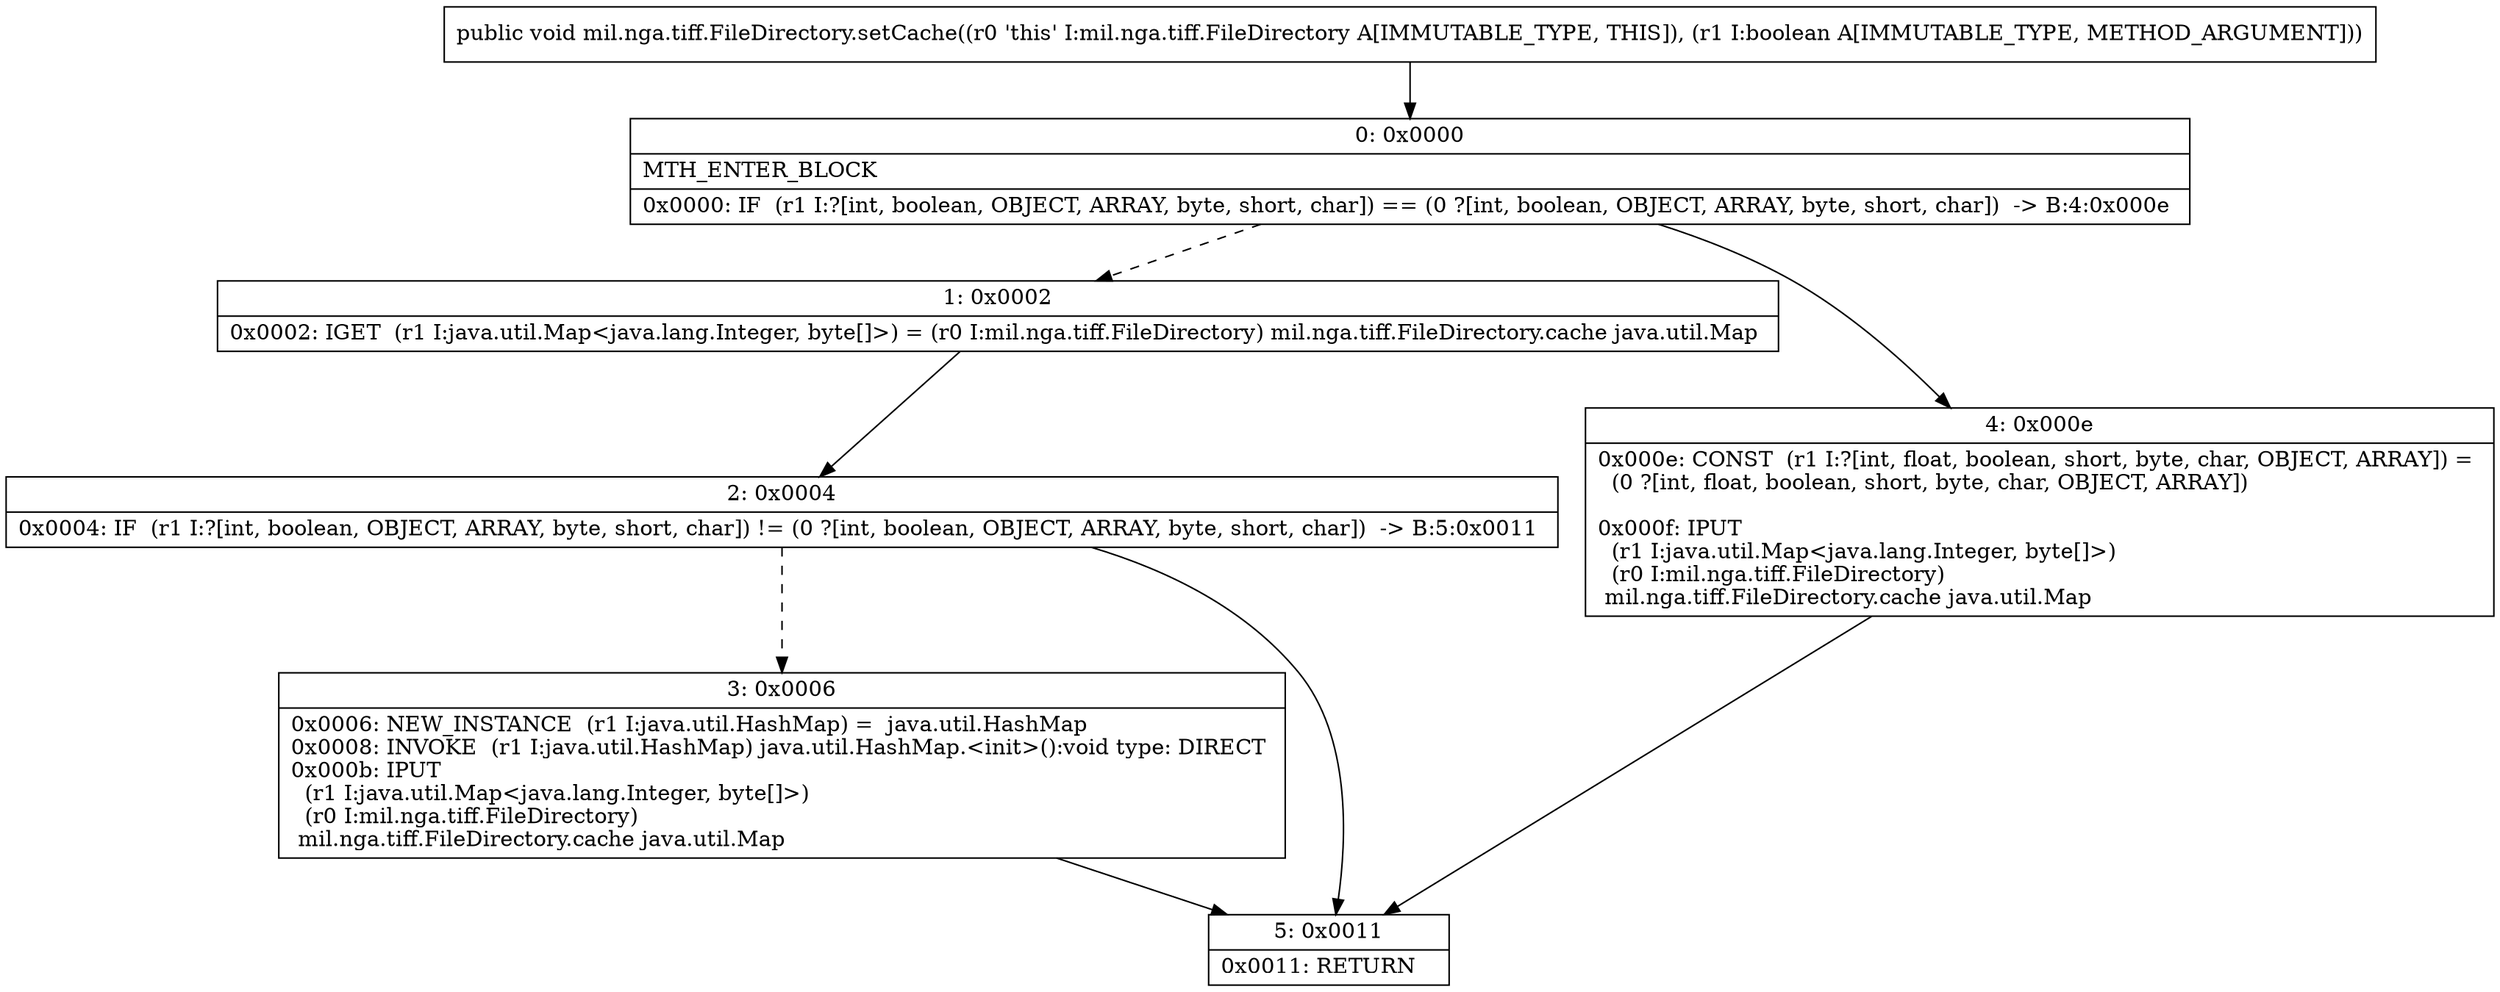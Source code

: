 digraph "CFG formil.nga.tiff.FileDirectory.setCache(Z)V" {
Node_0 [shape=record,label="{0\:\ 0x0000|MTH_ENTER_BLOCK\l|0x0000: IF  (r1 I:?[int, boolean, OBJECT, ARRAY, byte, short, char]) == (0 ?[int, boolean, OBJECT, ARRAY, byte, short, char])  \-\> B:4:0x000e \l}"];
Node_1 [shape=record,label="{1\:\ 0x0002|0x0002: IGET  (r1 I:java.util.Map\<java.lang.Integer, byte[]\>) = (r0 I:mil.nga.tiff.FileDirectory) mil.nga.tiff.FileDirectory.cache java.util.Map \l}"];
Node_2 [shape=record,label="{2\:\ 0x0004|0x0004: IF  (r1 I:?[int, boolean, OBJECT, ARRAY, byte, short, char]) != (0 ?[int, boolean, OBJECT, ARRAY, byte, short, char])  \-\> B:5:0x0011 \l}"];
Node_3 [shape=record,label="{3\:\ 0x0006|0x0006: NEW_INSTANCE  (r1 I:java.util.HashMap) =  java.util.HashMap \l0x0008: INVOKE  (r1 I:java.util.HashMap) java.util.HashMap.\<init\>():void type: DIRECT \l0x000b: IPUT  \l  (r1 I:java.util.Map\<java.lang.Integer, byte[]\>)\l  (r0 I:mil.nga.tiff.FileDirectory)\l mil.nga.tiff.FileDirectory.cache java.util.Map \l}"];
Node_4 [shape=record,label="{4\:\ 0x000e|0x000e: CONST  (r1 I:?[int, float, boolean, short, byte, char, OBJECT, ARRAY]) = \l  (0 ?[int, float, boolean, short, byte, char, OBJECT, ARRAY])\l \l0x000f: IPUT  \l  (r1 I:java.util.Map\<java.lang.Integer, byte[]\>)\l  (r0 I:mil.nga.tiff.FileDirectory)\l mil.nga.tiff.FileDirectory.cache java.util.Map \l}"];
Node_5 [shape=record,label="{5\:\ 0x0011|0x0011: RETURN   \l}"];
MethodNode[shape=record,label="{public void mil.nga.tiff.FileDirectory.setCache((r0 'this' I:mil.nga.tiff.FileDirectory A[IMMUTABLE_TYPE, THIS]), (r1 I:boolean A[IMMUTABLE_TYPE, METHOD_ARGUMENT])) }"];
MethodNode -> Node_0;
Node_0 -> Node_1[style=dashed];
Node_0 -> Node_4;
Node_1 -> Node_2;
Node_2 -> Node_3[style=dashed];
Node_2 -> Node_5;
Node_3 -> Node_5;
Node_4 -> Node_5;
}

